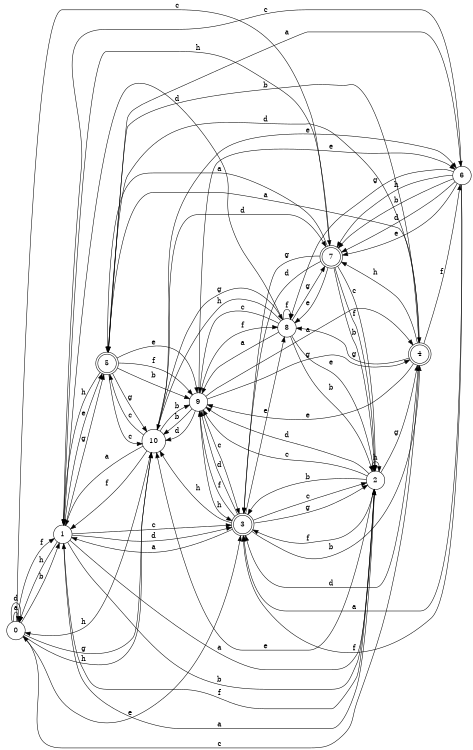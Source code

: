 digraph n9_9 {
__start0 [label="" shape="none"];

rankdir=LR;
size="8,5";

s0 [style="filled", color="black", fillcolor="white" shape="circle", label="0"];
s1 [style="filled", color="black", fillcolor="white" shape="circle", label="1"];
s2 [style="filled", color="black", fillcolor="white" shape="circle", label="2"];
s3 [style="rounded,filled", color="black", fillcolor="white" shape="doublecircle", label="3"];
s4 [style="rounded,filled", color="black", fillcolor="white" shape="doublecircle", label="4"];
s5 [style="rounded,filled", color="black", fillcolor="white" shape="doublecircle", label="5"];
s6 [style="filled", color="black", fillcolor="white" shape="circle", label="6"];
s7 [style="rounded,filled", color="black", fillcolor="white" shape="doublecircle", label="7"];
s8 [style="filled", color="black", fillcolor="white" shape="circle", label="8"];
s9 [style="filled", color="black", fillcolor="white" shape="circle", label="9"];
s10 [style="filled", color="black", fillcolor="white" shape="circle", label="10"];
s0 -> s0 [label="a"];
s0 -> s1 [label="b"];
s0 -> s7 [label="c"];
s0 -> s0 [label="d"];
s0 -> s3 [label="e"];
s0 -> s1 [label="f"];
s0 -> s10 [label="g"];
s0 -> s10 [label="h"];
s1 -> s2 [label="a"];
s1 -> s2 [label="b"];
s1 -> s3 [label="c"];
s1 -> s3 [label="d"];
s1 -> s5 [label="e"];
s1 -> s2 [label="f"];
s1 -> s5 [label="g"];
s1 -> s0 [label="h"];
s2 -> s1 [label="a"];
s2 -> s3 [label="b"];
s2 -> s9 [label="c"];
s2 -> s9 [label="d"];
s2 -> s10 [label="e"];
s2 -> s3 [label="f"];
s2 -> s4 [label="g"];
s2 -> s2 [label="h"];
s3 -> s1 [label="a"];
s3 -> s4 [label="b"];
s3 -> s2 [label="c"];
s3 -> s9 [label="d"];
s3 -> s8 [label="e"];
s3 -> s9 [label="f"];
s3 -> s2 [label="g"];
s3 -> s10 [label="h"];
s4 -> s5 [label="a"];
s4 -> s5 [label="b"];
s4 -> s0 [label="c"];
s4 -> s3 [label="d"];
s4 -> s9 [label="e"];
s4 -> s6 [label="f"];
s4 -> s8 [label="g"];
s4 -> s7 [label="h"];
s5 -> s6 [label="a"];
s5 -> s9 [label="b"];
s5 -> s10 [label="c"];
s5 -> s4 [label="d"];
s5 -> s9 [label="e"];
s5 -> s9 [label="f"];
s5 -> s10 [label="g"];
s5 -> s1 [label="h"];
s6 -> s3 [label="a"];
s6 -> s7 [label="b"];
s6 -> s1 [label="c"];
s6 -> s7 [label="d"];
s6 -> s7 [label="e"];
s6 -> s3 [label="f"];
s6 -> s8 [label="g"];
s6 -> s7 [label="h"];
s7 -> s5 [label="a"];
s7 -> s2 [label="b"];
s7 -> s2 [label="c"];
s7 -> s3 [label="d"];
s7 -> s8 [label="e"];
s7 -> s2 [label="f"];
s7 -> s3 [label="g"];
s7 -> s1 [label="h"];
s8 -> s9 [label="a"];
s8 -> s2 [label="b"];
s8 -> s9 [label="c"];
s8 -> s1 [label="d"];
s8 -> s2 [label="e"];
s8 -> s8 [label="f"];
s8 -> s7 [label="g"];
s8 -> s10 [label="h"];
s9 -> s4 [label="a"];
s9 -> s10 [label="b"];
s9 -> s3 [label="c"];
s9 -> s10 [label="d"];
s9 -> s6 [label="e"];
s9 -> s8 [label="f"];
s9 -> s4 [label="g"];
s9 -> s3 [label="h"];
s10 -> s1 [label="a"];
s10 -> s9 [label="b"];
s10 -> s5 [label="c"];
s10 -> s7 [label="d"];
s10 -> s6 [label="e"];
s10 -> s1 [label="f"];
s10 -> s8 [label="g"];
s10 -> s0 [label="h"];

}